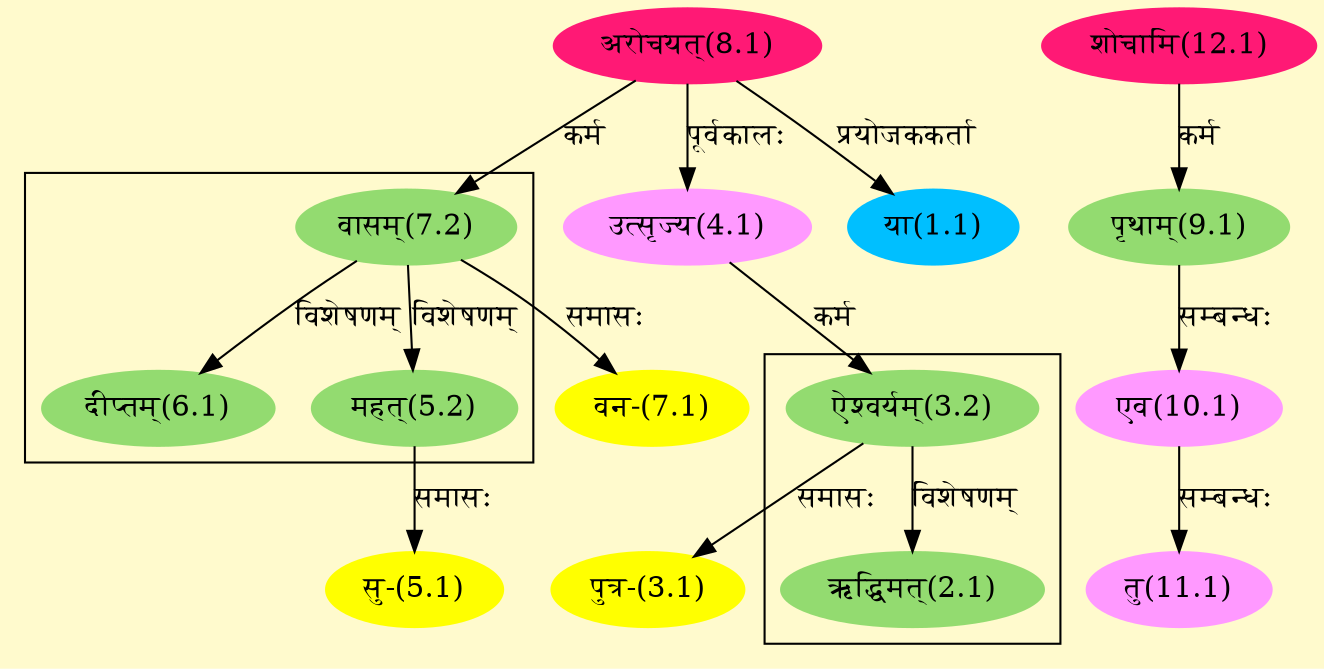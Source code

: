 digraph G{
rankdir=BT;
 compound=true;
 bgcolor="lemonchiffon1";

subgraph cluster_1{
Node2_1 [style=filled, color="#93DB70" label = "ऋद्धिमत्(2.1)"]
Node3_2 [style=filled, color="#93DB70" label = "ऐश्वर्यम्(3.2)"]

}

subgraph cluster_2{
Node5_2 [style=filled, color="#93DB70" label = "महत्(5.2)"]
Node7_2 [style=filled, color="#93DB70" label = "वासम्(7.2)"]
Node6_1 [style=filled, color="#93DB70" label = "दीप्तम्(6.1)"]

}
Node1_1 [style=filled, color="#00BFFF" label = "या(1.1)"]
Node8_1 [style=filled, color="#FF1975" label = "अरोचयत्(8.1)"]
Node3_1 [style=filled, color="#FFFF00" label = "पुत्र-(3.1)"]
Node3_2 [style=filled, color="#93DB70" label = "ऐश्वर्यम्(3.2)"]
Node4_1 [style=filled, color="#FF99FF" label = "उत्सृज्य(4.1)"]
Node5_1 [style=filled, color="#FFFF00" label = "सु-(5.1)"]
Node5_2 [style=filled, color="#93DB70" label = "महत्(5.2)"]
Node7_1 [style=filled, color="#FFFF00" label = "वन-(7.1)"]
Node7_2 [style=filled, color="#93DB70" label = "वासम्(7.2)"]
Node [style=filled, color="" label = "()"]
Node9_1 [style=filled, color="#93DB70" label = "पृथाम्(9.1)"]
Node12_1 [style=filled, color="#FF1975" label = "शोचामि(12.1)"]
Node10_1 [style=filled, color="#FF99FF" label = "एव(10.1)"]
Node11_1 [style=filled, color="#FF99FF" label = "तु(11.1)"]
/* Start of Relations section */

Node1_1 -> Node8_1 [  label="प्रयोजककर्ता"  dir="back" ]
Node2_1 -> Node3_2 [  label="विशेषणम्"  dir="back" ]
Node3_1 -> Node3_2 [  label="समासः"  dir="back" ]
Node3_2 -> Node4_1 [  label="कर्म"  dir="back" ]
Node4_1 -> Node8_1 [  label="पूर्वकालः"  dir="back" ]
Node5_1 -> Node5_2 [  label="समासः"  dir="back" ]
Node5_2 -> Node7_2 [  label="विशेषणम्"  dir="back" ]
Node6_1 -> Node7_2 [  label="विशेषणम्"  dir="back" ]
Node7_1 -> Node7_2 [  label="समासः"  dir="back" ]
Node7_2 -> Node8_1 [  label="कर्म"  dir="back" ]
Node9_1 -> Node12_1 [  label="कर्म"  dir="back" ]
Node10_1 -> Node9_1 [  label="सम्बन्धः"  dir="back" ]
Node11_1 -> Node10_1 [  label="सम्बन्धः"  dir="back" ]
}
